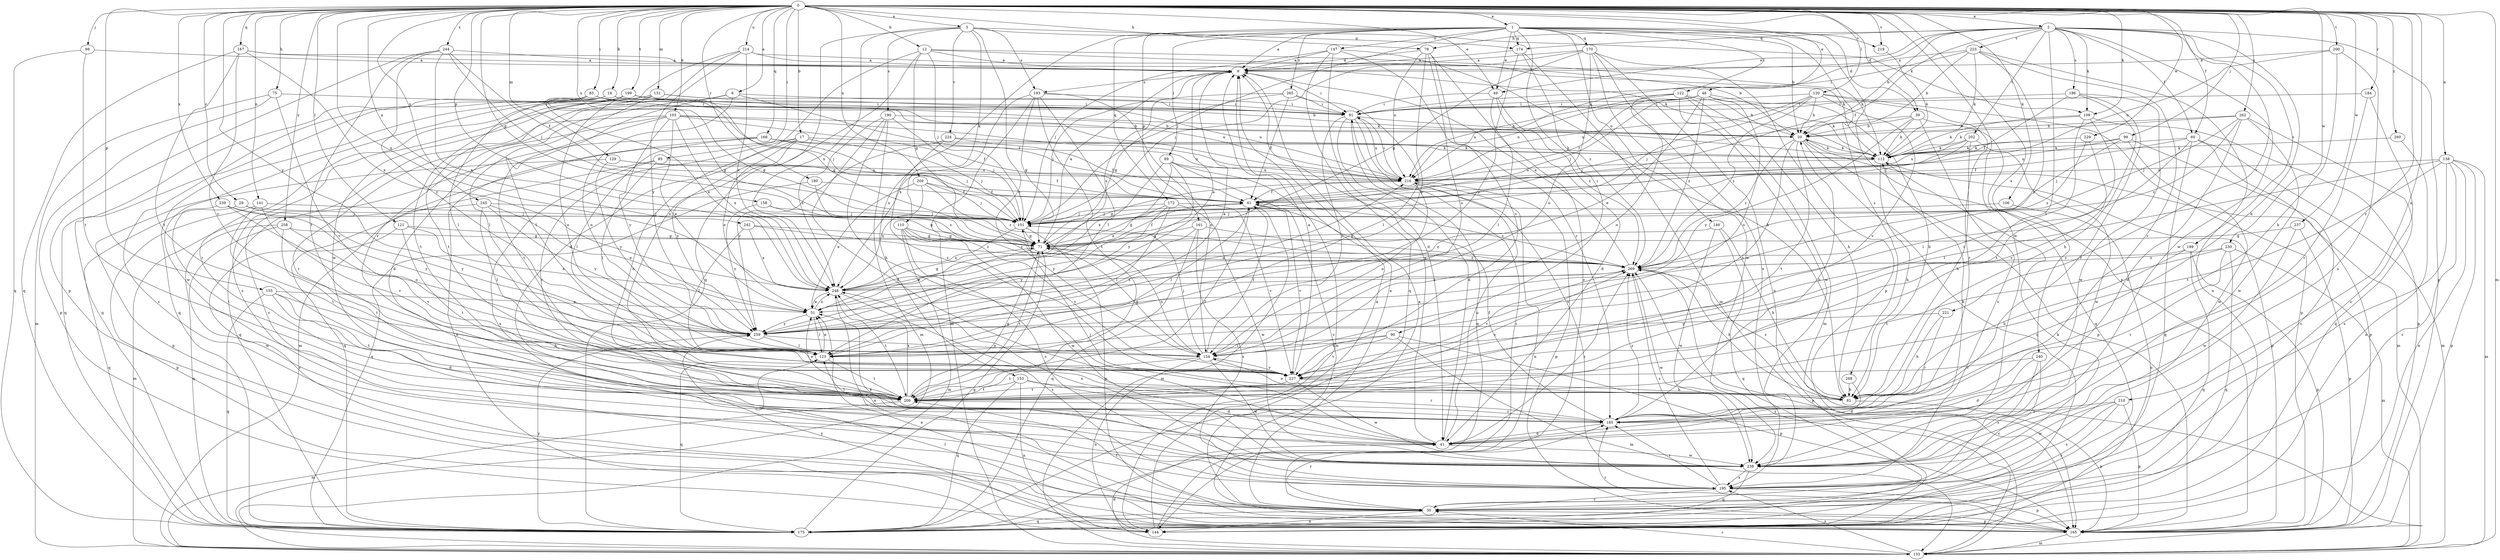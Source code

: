 strict digraph  {
0;
1;
2;
3;
6;
9;
12;
17;
18;
20;
29;
30;
39;
41;
48;
49;
51;
60;
61;
71;
75;
78;
81;
83;
85;
89;
90;
91;
98;
99;
101;
103;
106;
109;
110;
112;
120;
121;
122;
123;
129;
131;
133;
138;
141;
144;
146;
147;
153;
154;
155;
158;
161;
165;
167;
168;
170;
172;
174;
175;
180;
184;
185;
186;
189;
190;
193;
195;
199;
200;
202;
206;
209;
210;
214;
216;
219;
221;
223;
224;
227;
229;
230;
237;
238;
239;
240;
242;
244;
245;
248;
258;
259;
260;
262;
265;
268;
269;
0 -> 1  [label=a];
0 -> 2  [label=a];
0 -> 3  [label=a];
0 -> 6  [label=a];
0 -> 12  [label=b];
0 -> 17  [label=b];
0 -> 18  [label=b];
0 -> 29  [label=c];
0 -> 39  [label=d];
0 -> 48  [label=e];
0 -> 49  [label=e];
0 -> 60  [label=f];
0 -> 71  [label=g];
0 -> 75  [label=h];
0 -> 78  [label=h];
0 -> 83  [label=i];
0 -> 85  [label=i];
0 -> 98  [label=j];
0 -> 99  [label=j];
0 -> 103  [label=k];
0 -> 106  [label=k];
0 -> 109  [label=k];
0 -> 120  [label=l];
0 -> 121  [label=l];
0 -> 129  [label=m];
0 -> 131  [label=m];
0 -> 133  [label=m];
0 -> 138  [label=n];
0 -> 141  [label=n];
0 -> 155  [label=p];
0 -> 158  [label=p];
0 -> 167  [label=q];
0 -> 168  [label=q];
0 -> 180  [label=r];
0 -> 184  [label=r];
0 -> 185  [label=r];
0 -> 199  [label=t];
0 -> 200  [label=t];
0 -> 209  [label=u];
0 -> 210  [label=u];
0 -> 214  [label=u];
0 -> 216  [label=u];
0 -> 219  [label=v];
0 -> 229  [label=w];
0 -> 230  [label=w];
0 -> 237  [label=w];
0 -> 238  [label=w];
0 -> 239  [label=x];
0 -> 240  [label=x];
0 -> 242  [label=x];
0 -> 244  [label=x];
0 -> 245  [label=x];
0 -> 248  [label=x];
0 -> 258  [label=y];
0 -> 259  [label=y];
0 -> 260  [label=z];
0 -> 262  [label=z];
1 -> 9  [label=a];
1 -> 20  [label=b];
1 -> 39  [label=d];
1 -> 49  [label=e];
1 -> 89  [label=i];
1 -> 90  [label=i];
1 -> 101  [label=j];
1 -> 122  [label=l];
1 -> 146  [label=o];
1 -> 147  [label=o];
1 -> 153  [label=o];
1 -> 161  [label=p];
1 -> 165  [label=p];
1 -> 170  [label=q];
1 -> 172  [label=q];
1 -> 174  [label=q];
1 -> 219  [label=v];
1 -> 265  [label=z];
1 -> 268  [label=z];
2 -> 20  [label=b];
2 -> 49  [label=e];
2 -> 60  [label=f];
2 -> 61  [label=f];
2 -> 78  [label=h];
2 -> 81  [label=h];
2 -> 109  [label=k];
2 -> 165  [label=p];
2 -> 174  [label=q];
2 -> 186  [label=s];
2 -> 189  [label=s];
2 -> 202  [label=t];
2 -> 206  [label=t];
2 -> 216  [label=u];
2 -> 221  [label=v];
2 -> 223  [label=v];
2 -> 238  [label=w];
3 -> 109  [label=k];
3 -> 110  [label=k];
3 -> 154  [label=o];
3 -> 174  [label=q];
3 -> 175  [label=q];
3 -> 190  [label=s];
3 -> 193  [label=s];
3 -> 224  [label=v];
3 -> 248  [label=x];
6 -> 41  [label=d];
6 -> 61  [label=f];
6 -> 91  [label=i];
6 -> 123  [label=l];
6 -> 154  [label=o];
9 -> 91  [label=i];
9 -> 193  [label=s];
9 -> 248  [label=x];
12 -> 9  [label=a];
12 -> 20  [label=b];
12 -> 41  [label=d];
12 -> 71  [label=g];
12 -> 101  [label=j];
12 -> 112  [label=k];
12 -> 227  [label=v];
17 -> 51  [label=e];
17 -> 81  [label=h];
17 -> 101  [label=j];
17 -> 112  [label=k];
17 -> 133  [label=m];
17 -> 185  [label=r];
17 -> 259  [label=y];
18 -> 71  [label=g];
18 -> 91  [label=i];
18 -> 101  [label=j];
18 -> 123  [label=l];
18 -> 175  [label=q];
18 -> 248  [label=x];
20 -> 112  [label=k];
20 -> 133  [label=m];
20 -> 165  [label=p];
20 -> 175  [label=q];
20 -> 206  [label=t];
20 -> 227  [label=v];
20 -> 269  [label=z];
29 -> 101  [label=j];
29 -> 175  [label=q];
29 -> 259  [label=y];
30 -> 9  [label=a];
30 -> 112  [label=k];
30 -> 144  [label=n];
30 -> 165  [label=p];
30 -> 175  [label=q];
30 -> 185  [label=r];
30 -> 206  [label=t];
30 -> 248  [label=x];
39 -> 20  [label=b];
39 -> 101  [label=j];
39 -> 112  [label=k];
39 -> 175  [label=q];
39 -> 195  [label=s];
39 -> 259  [label=y];
41 -> 9  [label=a];
41 -> 101  [label=j];
41 -> 112  [label=k];
41 -> 216  [label=u];
41 -> 238  [label=w];
41 -> 269  [label=z];
48 -> 51  [label=e];
48 -> 61  [label=f];
48 -> 81  [label=h];
48 -> 91  [label=i];
48 -> 101  [label=j];
48 -> 112  [label=k];
48 -> 154  [label=o];
48 -> 216  [label=u];
48 -> 269  [label=z];
49 -> 41  [label=d];
49 -> 91  [label=i];
49 -> 123  [label=l];
49 -> 269  [label=z];
51 -> 9  [label=a];
51 -> 123  [label=l];
51 -> 248  [label=x];
51 -> 259  [label=y];
60 -> 61  [label=f];
60 -> 112  [label=k];
60 -> 123  [label=l];
60 -> 133  [label=m];
60 -> 165  [label=p];
60 -> 175  [label=q];
61 -> 101  [label=j];
61 -> 123  [label=l];
61 -> 133  [label=m];
61 -> 227  [label=v];
61 -> 269  [label=z];
71 -> 9  [label=a];
71 -> 51  [label=e];
71 -> 61  [label=f];
71 -> 154  [label=o];
71 -> 206  [label=t];
71 -> 269  [label=z];
75 -> 91  [label=i];
75 -> 133  [label=m];
75 -> 165  [label=p];
75 -> 227  [label=v];
78 -> 9  [label=a];
78 -> 30  [label=c];
78 -> 154  [label=o];
78 -> 216  [label=u];
78 -> 227  [label=v];
78 -> 259  [label=y];
81 -> 154  [label=o];
81 -> 165  [label=p];
81 -> 269  [label=z];
83 -> 30  [label=c];
83 -> 71  [label=g];
83 -> 91  [label=i];
83 -> 112  [label=k];
83 -> 175  [label=q];
83 -> 216  [label=u];
85 -> 123  [label=l];
85 -> 175  [label=q];
85 -> 195  [label=s];
85 -> 216  [label=u];
89 -> 30  [label=c];
89 -> 51  [label=e];
89 -> 144  [label=n];
89 -> 216  [label=u];
89 -> 248  [label=x];
89 -> 259  [label=y];
90 -> 123  [label=l];
90 -> 133  [label=m];
90 -> 154  [label=o];
90 -> 165  [label=p];
90 -> 227  [label=v];
91 -> 20  [label=b];
91 -> 41  [label=d];
91 -> 154  [label=o];
91 -> 175  [label=q];
91 -> 195  [label=s];
91 -> 216  [label=u];
98 -> 9  [label=a];
98 -> 175  [label=q];
98 -> 206  [label=t];
99 -> 30  [label=c];
99 -> 101  [label=j];
99 -> 112  [label=k];
99 -> 216  [label=u];
99 -> 238  [label=w];
101 -> 71  [label=g];
101 -> 165  [label=p];
101 -> 248  [label=x];
103 -> 20  [label=b];
103 -> 30  [label=c];
103 -> 51  [label=e];
103 -> 61  [label=f];
103 -> 185  [label=r];
103 -> 206  [label=t];
103 -> 216  [label=u];
103 -> 248  [label=x];
103 -> 259  [label=y];
106 -> 101  [label=j];
106 -> 144  [label=n];
109 -> 20  [label=b];
109 -> 112  [label=k];
109 -> 165  [label=p];
109 -> 206  [label=t];
109 -> 227  [label=v];
110 -> 71  [label=g];
110 -> 133  [label=m];
110 -> 195  [label=s];
110 -> 227  [label=v];
110 -> 238  [label=w];
110 -> 269  [label=z];
112 -> 20  [label=b];
112 -> 81  [label=h];
112 -> 165  [label=p];
112 -> 216  [label=u];
120 -> 20  [label=b];
120 -> 91  [label=i];
120 -> 101  [label=j];
120 -> 165  [label=p];
120 -> 185  [label=r];
120 -> 216  [label=u];
120 -> 227  [label=v];
120 -> 269  [label=z];
121 -> 30  [label=c];
121 -> 51  [label=e];
121 -> 71  [label=g];
121 -> 206  [label=t];
122 -> 20  [label=b];
122 -> 81  [label=h];
122 -> 91  [label=i];
122 -> 133  [label=m];
122 -> 154  [label=o];
122 -> 216  [label=u];
122 -> 238  [label=w];
123 -> 9  [label=a];
123 -> 51  [label=e];
123 -> 175  [label=q];
123 -> 206  [label=t];
129 -> 61  [label=f];
129 -> 165  [label=p];
129 -> 216  [label=u];
129 -> 259  [label=y];
131 -> 20  [label=b];
131 -> 91  [label=i];
131 -> 123  [label=l];
131 -> 175  [label=q];
131 -> 185  [label=r];
131 -> 195  [label=s];
131 -> 206  [label=t];
133 -> 30  [label=c];
133 -> 41  [label=d];
133 -> 195  [label=s];
133 -> 269  [label=z];
138 -> 30  [label=c];
138 -> 123  [label=l];
138 -> 133  [label=m];
138 -> 144  [label=n];
138 -> 165  [label=p];
138 -> 195  [label=s];
138 -> 206  [label=t];
138 -> 216  [label=u];
141 -> 101  [label=j];
141 -> 165  [label=p];
141 -> 206  [label=t];
141 -> 227  [label=v];
144 -> 9  [label=a];
144 -> 91  [label=i];
144 -> 259  [label=y];
146 -> 71  [label=g];
146 -> 81  [label=h];
146 -> 175  [label=q];
146 -> 238  [label=w];
147 -> 9  [label=a];
147 -> 41  [label=d];
147 -> 81  [label=h];
147 -> 101  [label=j];
147 -> 175  [label=q];
147 -> 185  [label=r];
153 -> 41  [label=d];
153 -> 144  [label=n];
153 -> 175  [label=q];
153 -> 185  [label=r];
153 -> 206  [label=t];
154 -> 61  [label=f];
154 -> 71  [label=g];
154 -> 101  [label=j];
154 -> 144  [label=n];
154 -> 206  [label=t];
154 -> 227  [label=v];
154 -> 238  [label=w];
155 -> 41  [label=d];
155 -> 51  [label=e];
155 -> 81  [label=h];
155 -> 175  [label=q];
155 -> 206  [label=t];
158 -> 71  [label=g];
158 -> 101  [label=j];
158 -> 259  [label=y];
161 -> 71  [label=g];
161 -> 175  [label=q];
161 -> 195  [label=s];
161 -> 259  [label=y];
161 -> 269  [label=z];
165 -> 9  [label=a];
165 -> 51  [label=e];
165 -> 123  [label=l];
165 -> 133  [label=m];
165 -> 185  [label=r];
167 -> 9  [label=a];
167 -> 112  [label=k];
167 -> 175  [label=q];
167 -> 206  [label=t];
167 -> 227  [label=v];
167 -> 248  [label=x];
168 -> 101  [label=j];
168 -> 112  [label=k];
168 -> 123  [label=l];
168 -> 144  [label=n];
168 -> 175  [label=q];
168 -> 216  [label=u];
170 -> 9  [label=a];
170 -> 71  [label=g];
170 -> 101  [label=j];
170 -> 144  [label=n];
170 -> 154  [label=o];
170 -> 165  [label=p];
170 -> 195  [label=s];
170 -> 238  [label=w];
172 -> 71  [label=g];
172 -> 101  [label=j];
172 -> 123  [label=l];
172 -> 227  [label=v];
172 -> 238  [label=w];
172 -> 259  [label=y];
174 -> 9  [label=a];
174 -> 133  [label=m];
174 -> 259  [label=y];
174 -> 269  [label=z];
175 -> 71  [label=g];
175 -> 259  [label=y];
180 -> 61  [label=f];
180 -> 175  [label=q];
180 -> 269  [label=z];
184 -> 30  [label=c];
184 -> 91  [label=i];
184 -> 185  [label=r];
185 -> 20  [label=b];
185 -> 41  [label=d];
185 -> 61  [label=f];
185 -> 123  [label=l];
185 -> 269  [label=z];
186 -> 61  [label=f];
186 -> 81  [label=h];
186 -> 91  [label=i];
186 -> 185  [label=r];
186 -> 238  [label=w];
189 -> 81  [label=h];
189 -> 165  [label=p];
189 -> 175  [label=q];
189 -> 269  [label=z];
190 -> 20  [label=b];
190 -> 41  [label=d];
190 -> 81  [label=h];
190 -> 101  [label=j];
190 -> 133  [label=m];
190 -> 248  [label=x];
193 -> 71  [label=g];
193 -> 91  [label=i];
193 -> 123  [label=l];
193 -> 133  [label=m];
193 -> 154  [label=o];
193 -> 206  [label=t];
193 -> 248  [label=x];
195 -> 30  [label=c];
195 -> 165  [label=p];
195 -> 185  [label=r];
195 -> 269  [label=z];
199 -> 71  [label=g];
199 -> 91  [label=i];
199 -> 154  [label=o];
199 -> 206  [label=t];
199 -> 216  [label=u];
199 -> 238  [label=w];
200 -> 9  [label=a];
200 -> 81  [label=h];
200 -> 195  [label=s];
200 -> 216  [label=u];
202 -> 61  [label=f];
202 -> 81  [label=h];
202 -> 112  [label=k];
202 -> 216  [label=u];
202 -> 238  [label=w];
206 -> 51  [label=e];
206 -> 61  [label=f];
206 -> 71  [label=g];
206 -> 133  [label=m];
206 -> 185  [label=r];
206 -> 248  [label=x];
206 -> 269  [label=z];
209 -> 51  [label=e];
209 -> 61  [label=f];
209 -> 101  [label=j];
209 -> 248  [label=x];
209 -> 269  [label=z];
210 -> 30  [label=c];
210 -> 165  [label=p];
210 -> 185  [label=r];
210 -> 195  [label=s];
210 -> 238  [label=w];
214 -> 9  [label=a];
214 -> 112  [label=k];
214 -> 185  [label=r];
214 -> 238  [label=w];
214 -> 248  [label=x];
214 -> 259  [label=y];
216 -> 61  [label=f];
216 -> 71  [label=g];
216 -> 91  [label=i];
216 -> 144  [label=n];
216 -> 154  [label=o];
216 -> 165  [label=p];
219 -> 112  [label=k];
221 -> 81  [label=h];
221 -> 185  [label=r];
221 -> 259  [label=y];
223 -> 9  [label=a];
223 -> 20  [label=b];
223 -> 91  [label=i];
223 -> 112  [label=k];
223 -> 144  [label=n];
223 -> 185  [label=r];
223 -> 259  [label=y];
224 -> 61  [label=f];
224 -> 112  [label=k];
224 -> 227  [label=v];
224 -> 259  [label=y];
227 -> 9  [label=a];
227 -> 81  [label=h];
227 -> 206  [label=t];
227 -> 238  [label=w];
229 -> 112  [label=k];
229 -> 227  [label=v];
229 -> 269  [label=z];
230 -> 133  [label=m];
230 -> 175  [label=q];
230 -> 185  [label=r];
230 -> 206  [label=t];
230 -> 269  [label=z];
237 -> 71  [label=g];
237 -> 165  [label=p];
237 -> 238  [label=w];
238 -> 51  [label=e];
238 -> 175  [label=q];
238 -> 195  [label=s];
238 -> 248  [label=x];
239 -> 101  [label=j];
239 -> 154  [label=o];
239 -> 206  [label=t];
239 -> 259  [label=y];
240 -> 30  [label=c];
240 -> 41  [label=d];
240 -> 195  [label=s];
240 -> 227  [label=v];
242 -> 71  [label=g];
242 -> 123  [label=l];
242 -> 248  [label=x];
242 -> 269  [label=z];
244 -> 9  [label=a];
244 -> 61  [label=f];
244 -> 101  [label=j];
244 -> 165  [label=p];
244 -> 206  [label=t];
244 -> 248  [label=x];
244 -> 259  [label=y];
245 -> 51  [label=e];
245 -> 101  [label=j];
245 -> 123  [label=l];
245 -> 133  [label=m];
245 -> 259  [label=y];
248 -> 51  [label=e];
248 -> 71  [label=g];
248 -> 195  [label=s];
248 -> 206  [label=t];
248 -> 269  [label=z];
258 -> 71  [label=g];
258 -> 175  [label=q];
258 -> 206  [label=t];
258 -> 227  [label=v];
258 -> 238  [label=w];
259 -> 123  [label=l];
259 -> 154  [label=o];
259 -> 216  [label=u];
260 -> 112  [label=k];
260 -> 144  [label=n];
262 -> 20  [label=b];
262 -> 41  [label=d];
262 -> 101  [label=j];
262 -> 112  [label=k];
262 -> 175  [label=q];
262 -> 238  [label=w];
262 -> 269  [label=z];
265 -> 61  [label=f];
265 -> 71  [label=g];
265 -> 91  [label=i];
265 -> 101  [label=j];
265 -> 123  [label=l];
268 -> 41  [label=d];
268 -> 81  [label=h];
269 -> 9  [label=a];
269 -> 81  [label=h];
269 -> 165  [label=p];
269 -> 227  [label=v];
269 -> 238  [label=w];
269 -> 248  [label=x];
}
